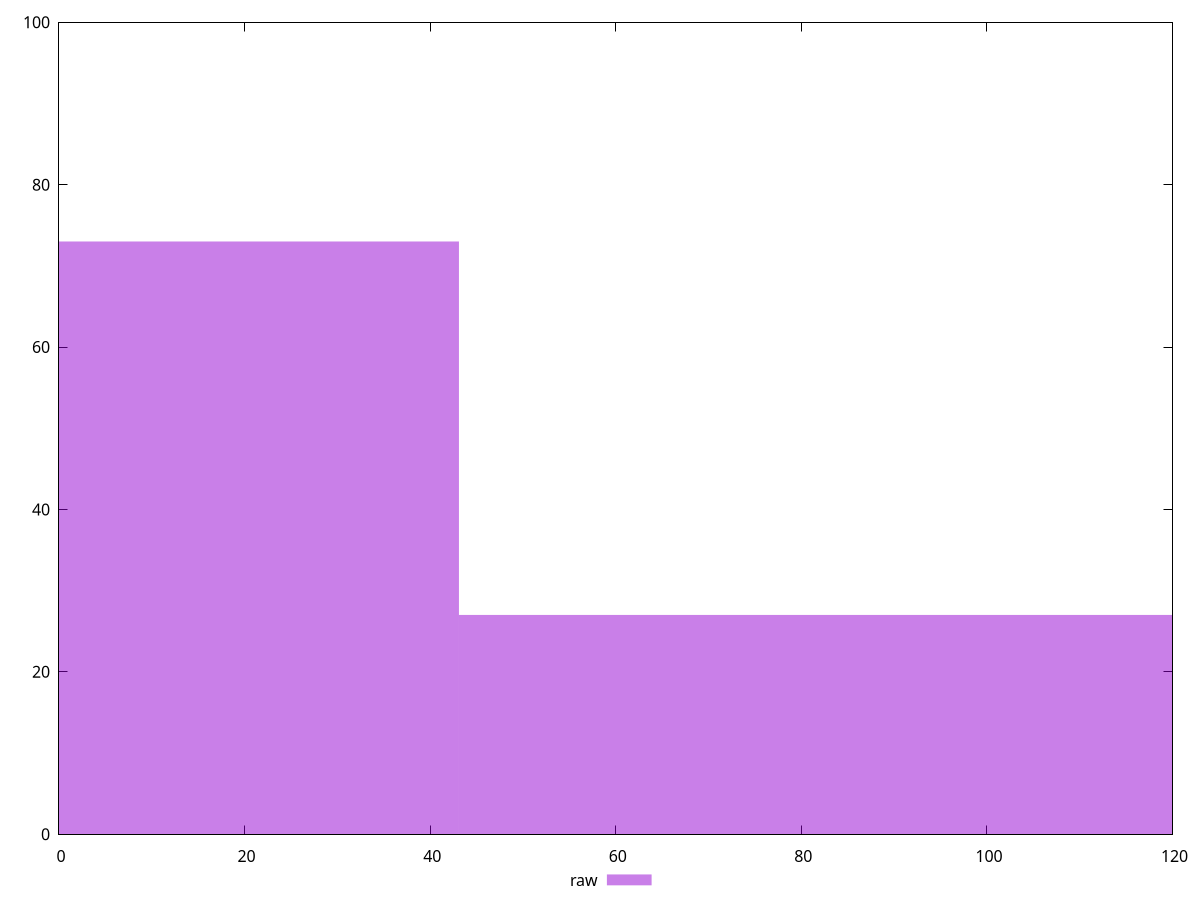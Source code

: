 reset

$raw <<EOF
0 73
86.20476724478841 27
EOF

set key outside below
set boxwidth 86.20476724478841
set xrange [0:120]
set yrange [0:100]
set trange [0:100]
set style fill transparent solid 0.5 noborder
set terminal svg size 640, 490 enhanced background rgb 'white'
set output "reports/report_00033_2021-03-01T14-23-16.841Z/uses-http2/samples/astro/raw/histogram.svg"

plot $raw title "raw" with boxes

reset
